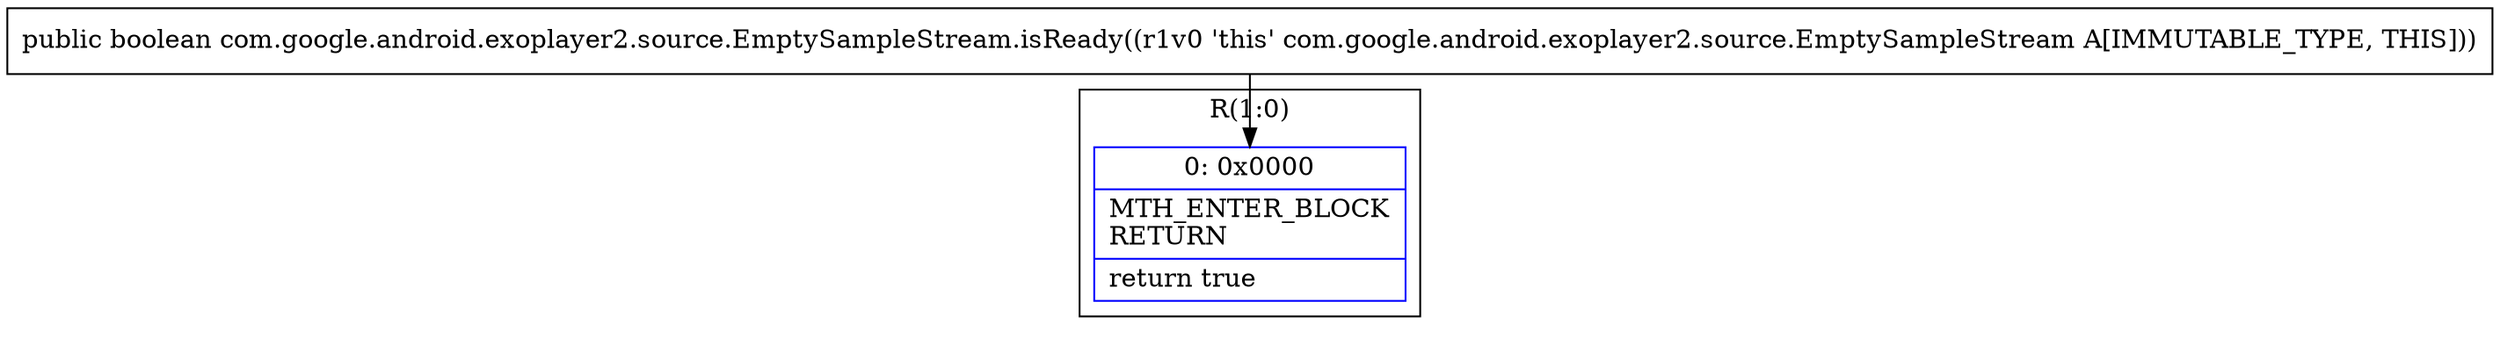 digraph "CFG forcom.google.android.exoplayer2.source.EmptySampleStream.isReady()Z" {
subgraph cluster_Region_1120803584 {
label = "R(1:0)";
node [shape=record,color=blue];
Node_0 [shape=record,label="{0\:\ 0x0000|MTH_ENTER_BLOCK\lRETURN\l|return true\l}"];
}
MethodNode[shape=record,label="{public boolean com.google.android.exoplayer2.source.EmptySampleStream.isReady((r1v0 'this' com.google.android.exoplayer2.source.EmptySampleStream A[IMMUTABLE_TYPE, THIS])) }"];
MethodNode -> Node_0;
}

